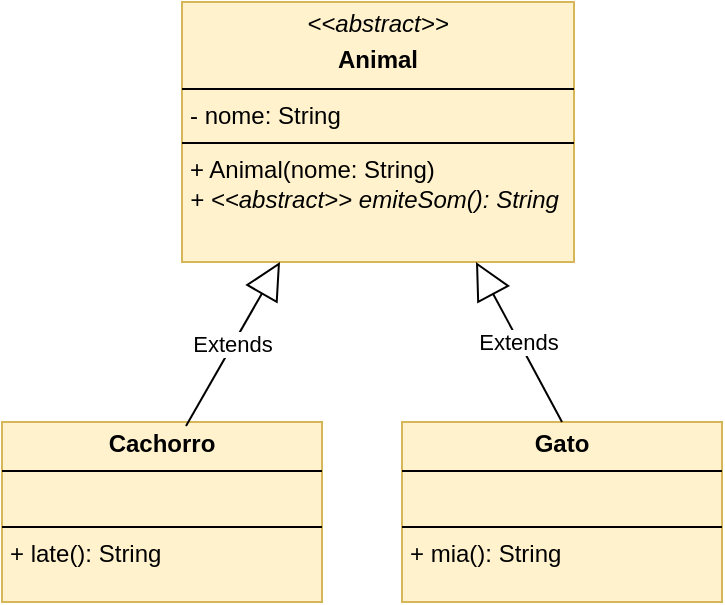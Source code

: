 <mxfile version="24.9.2">
  <diagram name="Página-1" id="kxBByqbWlvEGCuDo8VFS">
    <mxGraphModel dx="1039" dy="627" grid="1" gridSize="10" guides="1" tooltips="1" connect="1" arrows="1" fold="1" page="1" pageScale="1" pageWidth="827" pageHeight="1169" math="0" shadow="0">
      <root>
        <mxCell id="0" />
        <mxCell id="1" parent="0" />
        <mxCell id="DOUkouYZWq96N-HKIcYQ-1" value="&lt;p style=&quot;margin:0px;margin-top:4px;text-align:center;&quot;&gt;&lt;i&gt;&amp;lt;&amp;lt;abstract&amp;gt;&amp;gt;&lt;/i&gt;&lt;br&gt;&lt;/p&gt;&lt;p style=&quot;margin:0px;margin-top:4px;text-align:center;&quot;&gt;&lt;b&gt;Animal&lt;/b&gt;&lt;/p&gt;&lt;hr size=&quot;1&quot; style=&quot;border-style:solid;&quot;&gt;&lt;p style=&quot;margin:0px;margin-left:4px;&quot;&gt;- nome: String&lt;br&gt;&lt;/p&gt;&lt;hr size=&quot;1&quot; style=&quot;border-style:solid;&quot;&gt;&lt;p style=&quot;margin:0px;margin-left:4px;&quot;&gt;+ Animal(nome: String)&lt;/p&gt;&lt;p style=&quot;margin:0px;margin-left:4px;&quot;&gt;&lt;i&gt;+ &amp;lt;&amp;lt;abstract&amp;gt;&amp;gt; emiteSom(): String&lt;/i&gt;&lt;br&gt;&lt;/p&gt;" style="verticalAlign=top;align=left;overflow=fill;html=1;whiteSpace=wrap;fillColor=#fff2cc;strokeColor=#d6b656;" vertex="1" parent="1">
          <mxGeometry x="320" y="50" width="196" height="130" as="geometry" />
        </mxCell>
        <mxCell id="DOUkouYZWq96N-HKIcYQ-2" value="&lt;p style=&quot;margin:0px;margin-top:4px;text-align:center;&quot;&gt;&lt;b&gt;Cachorro&lt;/b&gt;&lt;/p&gt;&lt;hr size=&quot;1&quot; style=&quot;border-style:solid;&quot;&gt;&lt;p style=&quot;margin:0px;margin-left:4px;&quot;&gt;&lt;br&gt;&lt;/p&gt;&lt;hr size=&quot;1&quot; style=&quot;border-style:solid;&quot;&gt;&lt;p style=&quot;margin:0px;margin-left:4px;&quot;&gt;+ late(): String&lt;br&gt;&lt;/p&gt;" style="verticalAlign=top;align=left;overflow=fill;html=1;whiteSpace=wrap;fillColor=#fff2cc;strokeColor=#d6b656;" vertex="1" parent="1">
          <mxGeometry x="230" y="260" width="160" height="90" as="geometry" />
        </mxCell>
        <mxCell id="DOUkouYZWq96N-HKIcYQ-3" value="&lt;p style=&quot;margin:0px;margin-top:4px;text-align:center;&quot;&gt;&lt;b&gt;Gato&lt;/b&gt;&lt;/p&gt;&lt;hr size=&quot;1&quot; style=&quot;border-style:solid;&quot;&gt;&lt;p style=&quot;margin:0px;margin-left:4px;&quot;&gt;&lt;br&gt;&lt;/p&gt;&lt;hr size=&quot;1&quot; style=&quot;border-style:solid;&quot;&gt;&lt;p style=&quot;margin:0px;margin-left:4px;&quot;&gt;+ mia(): String&lt;br&gt;&lt;/p&gt;" style="verticalAlign=top;align=left;overflow=fill;html=1;whiteSpace=wrap;fillColor=#fff2cc;strokeColor=#d6b656;" vertex="1" parent="1">
          <mxGeometry x="430" y="260" width="160" height="90" as="geometry" />
        </mxCell>
        <mxCell id="DOUkouYZWq96N-HKIcYQ-4" value="Extends" style="endArrow=block;endSize=16;endFill=0;html=1;rounded=0;entryX=0.25;entryY=1;entryDx=0;entryDy=0;exitX=0.575;exitY=0.022;exitDx=0;exitDy=0;exitPerimeter=0;" edge="1" parent="1" source="DOUkouYZWq96N-HKIcYQ-2" target="DOUkouYZWq96N-HKIcYQ-1">
          <mxGeometry width="160" relative="1" as="geometry">
            <mxPoint x="330" y="330" as="sourcePoint" />
            <mxPoint x="490" y="330" as="targetPoint" />
          </mxGeometry>
        </mxCell>
        <mxCell id="DOUkouYZWq96N-HKIcYQ-5" value="Extends" style="endArrow=block;endSize=16;endFill=0;html=1;rounded=0;exitX=0.5;exitY=0;exitDx=0;exitDy=0;entryX=0.75;entryY=1;entryDx=0;entryDy=0;" edge="1" parent="1" source="DOUkouYZWq96N-HKIcYQ-3" target="DOUkouYZWq96N-HKIcYQ-1">
          <mxGeometry width="160" relative="1" as="geometry">
            <mxPoint x="410" y="260" as="sourcePoint" />
            <mxPoint x="490" y="330" as="targetPoint" />
          </mxGeometry>
        </mxCell>
      </root>
    </mxGraphModel>
  </diagram>
</mxfile>
